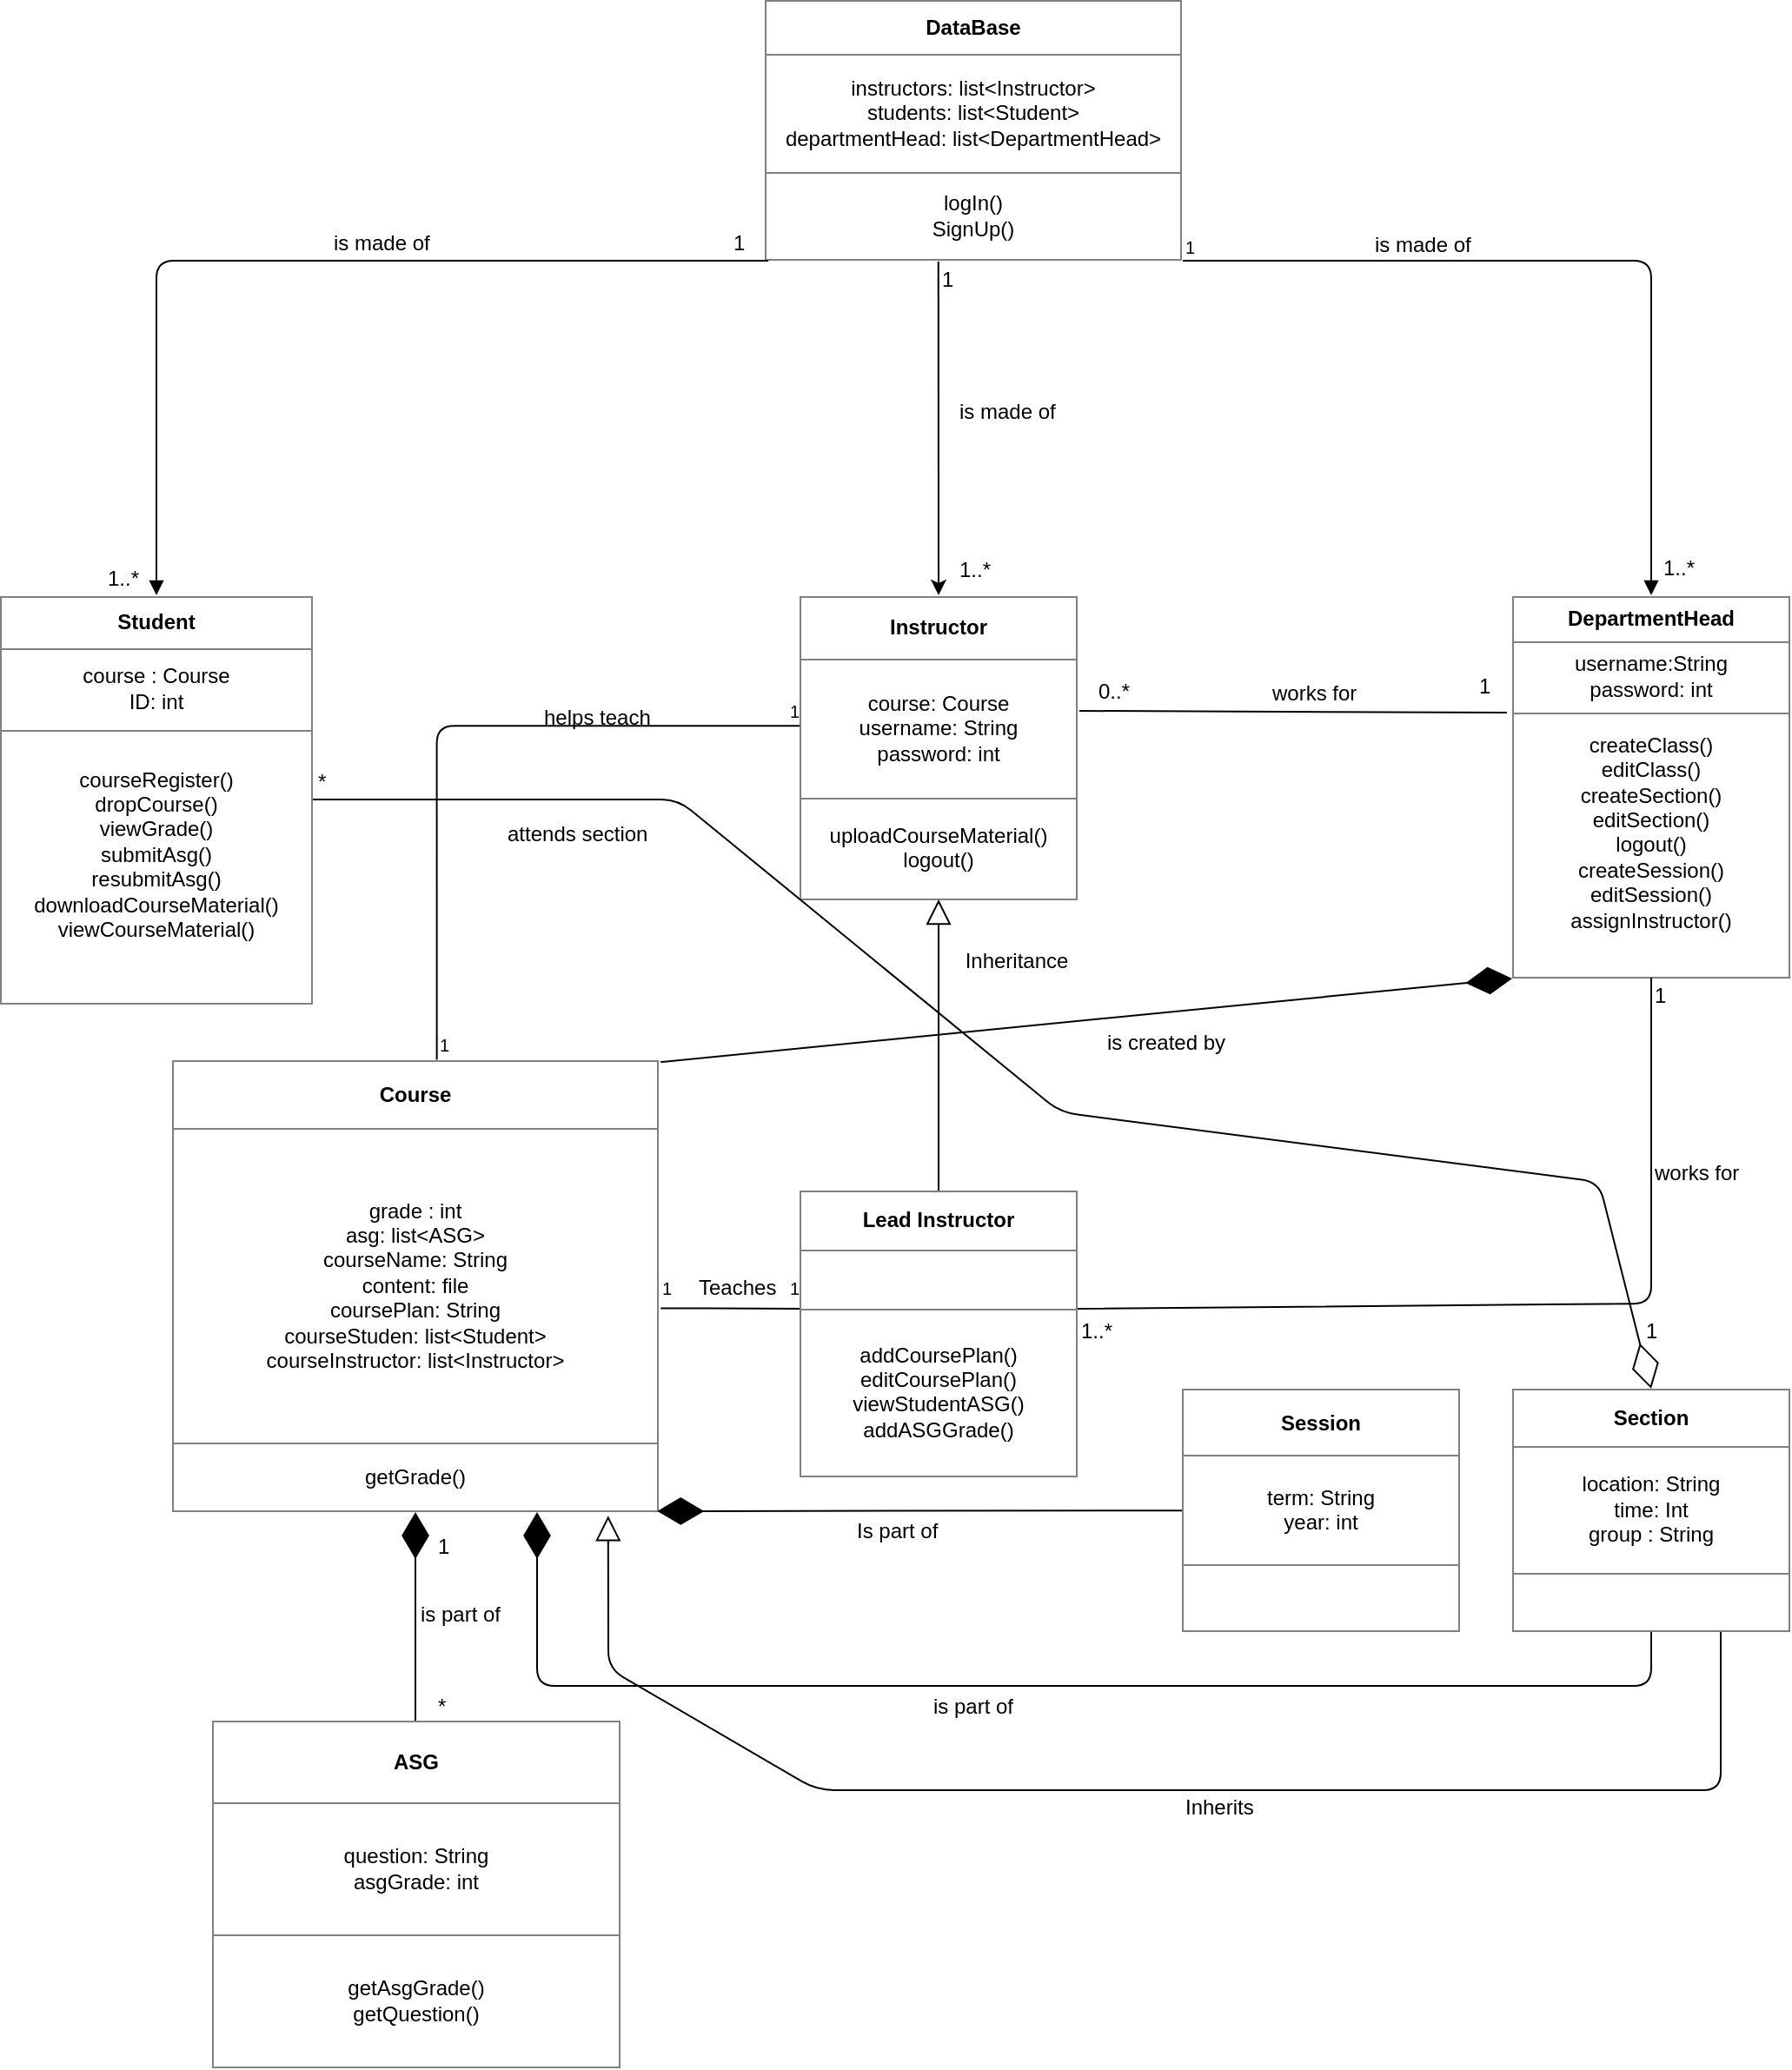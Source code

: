<mxfile version="10.3.9" type="github"><diagram id="5uwKdCJaVRyXNvjKu-MF" name="Page-1"><mxGraphModel dx="1394" dy="876" grid="1" gridSize="10" guides="1" tooltips="1" connect="1" arrows="1" fold="1" page="1" pageScale="1" pageWidth="850" pageHeight="1100" math="0" shadow="0"><root><mxCell id="0"/><mxCell id="1" parent="0"/><mxCell id="axZMl3UCXFqn_MnOmaTG-1" value="&lt;table style=&quot;width: 100% ; height: 100% ; border-collapse: collapse&quot; width=&quot;100%&quot; cellpadding=&quot;4&quot; border=&quot;1&quot;&gt;&lt;tbody&gt;&lt;tr&gt;&lt;th align=&quot;center&quot;&gt;DepartmentHead&lt;br&gt;&lt;/th&gt;&lt;/tr&gt;&lt;tr&gt;&lt;td align=&quot;center&quot;&gt;username:String&lt;br&gt;password: int &lt;br&gt;&lt;/td&gt;&lt;/tr&gt;&lt;tr&gt;&lt;td align=&quot;center&quot;&gt;createClass()&lt;br&gt;editClass()&lt;br&gt;createSection()&lt;br&gt;editSection()&lt;br&gt;logout()&lt;br&gt;createSession()&lt;br&gt;editSession()&lt;br&gt;assignInstructor()&lt;br&gt;&lt;br&gt;&lt;/td&gt;&lt;/tr&gt;&lt;/tbody&gt;&lt;/table&gt;" style="text;html=1;strokeColor=none;fillColor=none;overflow=fill;" parent="1" vertex="1"><mxGeometry x="1040" y="472.5" width="160" height="220" as="geometry"/></mxCell><mxCell id="axZMl3UCXFqn_MnOmaTG-2" value="&lt;table style=&quot;width: 100% ; height: 100% ; border-collapse: collapse&quot; width=&quot;100%&quot; cellpadding=&quot;4&quot; border=&quot;1&quot;&gt;&lt;tbody&gt;&lt;tr&gt;&lt;th align=&quot;center&quot;&gt;Instructor&lt;br&gt;&lt;/th&gt;&lt;/tr&gt;&lt;tr&gt;&lt;td align=&quot;center&quot;&gt;course: Course&lt;br&gt;username: String&lt;br&gt;password: int&lt;br&gt;&lt;/td&gt;&lt;/tr&gt;&lt;tr&gt;&lt;td align=&quot;center&quot;&gt;uploadCourseMaterial()&lt;br&gt;logout()&lt;br&gt;&lt;/td&gt;&lt;/tr&gt;&lt;/tbody&gt;&lt;/table&gt;" style="text;html=1;strokeColor=none;fillColor=none;overflow=fill;" parent="1" vertex="1"><mxGeometry x="630" y="472.5" width="160" height="175" as="geometry"/></mxCell><mxCell id="axZMl3UCXFqn_MnOmaTG-3" value="&lt;table style=&quot;width: 100% ; height: 100% ; border-collapse: collapse&quot; width=&quot;100%&quot; cellpadding=&quot;4&quot; border=&quot;1&quot;&gt;&lt;tbody&gt;&lt;tr&gt;&lt;th align=&quot;center&quot;&gt;Lead Instructor&lt;br&gt;&lt;/th&gt;&lt;/tr&gt;&lt;tr&gt;&lt;td align=&quot;center&quot;&gt;&lt;br&gt;&lt;/td&gt;&lt;/tr&gt;&lt;tr&gt;&lt;td align=&quot;center&quot;&gt;addCoursePlan()&lt;br&gt;editCoursePlan()&lt;br&gt;viewStudentASG()&lt;br&gt;addASGGrade()&lt;br&gt;&lt;/td&gt;&lt;/tr&gt;&lt;/tbody&gt;&lt;/table&gt;" style="text;html=1;strokeColor=none;fillColor=none;overflow=fill;" parent="1" vertex="1"><mxGeometry x="630" y="815" width="160" height="165" as="geometry"/></mxCell><mxCell id="axZMl3UCXFqn_MnOmaTG-4" value="&lt;table style=&quot;width: 100% ; height: 100% ; border-collapse: collapse&quot; width=&quot;100%&quot; cellpadding=&quot;4&quot; border=&quot;1&quot;&gt;&lt;tbody&gt;&lt;tr&gt;&lt;th align=&quot;center&quot;&gt;Student&lt;br&gt;&lt;/th&gt;&lt;/tr&gt;&lt;tr&gt;&lt;td align=&quot;center&quot;&gt;course : Course&lt;br&gt;ID: int&lt;br&gt;&lt;/td&gt;&lt;/tr&gt;&lt;tr&gt;&lt;td align=&quot;center&quot;&gt;courseRegister()&lt;br&gt;dropCourse()&lt;br&gt;viewGrade()&lt;br&gt;submitAsg()&lt;br&gt;resubmitAsg()&lt;br&gt;downloadCourseMaterial()&lt;br&gt;viewCourseMaterial()&lt;br&gt;&lt;br&gt;&lt;/td&gt;&lt;/tr&gt;&lt;/tbody&gt;&lt;/table&gt;" style="text;html=1;strokeColor=none;fillColor=none;overflow=fill;" parent="1" vertex="1"><mxGeometry x="170" y="472.5" width="180" height="235" as="geometry"/></mxCell><mxCell id="axZMl3UCXFqn_MnOmaTG-5" value="&lt;table style=&quot;width: 100% ; height: 100% ; border-collapse: collapse&quot; width=&quot;100%&quot; cellpadding=&quot;4&quot; border=&quot;1&quot;&gt;&lt;tbody&gt;&lt;tr&gt;&lt;th align=&quot;center&quot;&gt;Course&lt;/th&gt;&lt;/tr&gt;&lt;tr&gt;&lt;td align=&quot;center&quot;&gt;grade : int&lt;br&gt;asg: list&amp;lt;ASG&amp;gt;&lt;br&gt;courseName: String&lt;br&gt;content: file&lt;br&gt;coursePlan: String&lt;br&gt;courseStuden: list&amp;lt;Student&amp;gt;&lt;br&gt;courseInstructor: list&amp;lt;Instructor&amp;gt;&lt;br&gt;&lt;/td&gt;&lt;/tr&gt;&lt;tr&gt;&lt;td align=&quot;center&quot;&gt;getGrade()&lt;/td&gt;&lt;/tr&gt;&lt;/tbody&gt;&lt;/table&gt;" style="text;html=1;strokeColor=none;fillColor=none;overflow=fill;" parent="1" vertex="1"><mxGeometry x="269" y="740" width="280" height="260" as="geometry"/></mxCell><mxCell id="axZMl3UCXFqn_MnOmaTG-6" value="&lt;table style=&quot;width: 100% ; height: 100% ; border-collapse: collapse&quot; width=&quot;100%&quot; cellpadding=&quot;4&quot; border=&quot;1&quot;&gt;&lt;tbody&gt;&lt;tr&gt;&lt;th align=&quot;center&quot;&gt;ASG&lt;/th&gt;&lt;/tr&gt;&lt;tr&gt;&lt;td align=&quot;center&quot;&gt;question: String&lt;br&gt;asgGrade: int&lt;br&gt;&lt;/td&gt;&lt;/tr&gt;&lt;tr&gt;&lt;td align=&quot;center&quot;&gt;getAsgGrade()&lt;br&gt;getQuestion()&lt;br&gt;&lt;/td&gt;&lt;/tr&gt;&lt;/tbody&gt;&lt;/table&gt;" style="text;html=1;strokeColor=none;fillColor=none;overflow=fill;" parent="1" vertex="1"><mxGeometry x="291.5" y="1120" width="235" height="200" as="geometry"/></mxCell><mxCell id="axZMl3UCXFqn_MnOmaTG-7" value="&lt;table style=&quot;width: 100% ; height: 100% ; border-collapse: collapse&quot; width=&quot;100%&quot; cellpadding=&quot;4&quot; border=&quot;1&quot;&gt;&lt;tbody&gt;&lt;tr&gt;&lt;th align=&quot;center&quot;&gt;DataBase&lt;/th&gt;&lt;/tr&gt;&lt;tr&gt;&lt;td align=&quot;center&quot;&gt;instructors: list&amp;lt;Instructor&amp;gt;&lt;br&gt;students: list&amp;lt;Student&amp;gt;&lt;br&gt;departmentHead: list&amp;lt;DepartmentHead&amp;gt;&lt;br&gt;&lt;/td&gt;&lt;/tr&gt;&lt;tr&gt;&lt;td align=&quot;center&quot;&gt;logIn()&lt;br&gt;SignUp()&lt;br&gt;&lt;/td&gt;&lt;/tr&gt;&lt;/tbody&gt;&lt;/table&gt;" style="text;html=1;strokeColor=none;fillColor=none;overflow=fill;" parent="1" vertex="1"><mxGeometry x="610" y="130" width="240" height="150" as="geometry"/></mxCell><mxCell id="axZMl3UCXFqn_MnOmaTG-8" value="" style="edgeStyle=none;html=1;endArrow=block;endFill=0;endSize=12;verticalAlign=bottom;entryX=0.5;entryY=1;entryDx=0;entryDy=0;exitX=0.5;exitY=0;exitDx=0;exitDy=0;" parent="1" source="axZMl3UCXFqn_MnOmaTG-3" target="axZMl3UCXFqn_MnOmaTG-2" edge="1"><mxGeometry width="160" relative="1" as="geometry"><mxPoint x="700" y="690" as="sourcePoint"/><mxPoint x="700" y="625" as="targetPoint"/></mxGeometry></mxCell><mxCell id="axZMl3UCXFqn_MnOmaTG-9" value="Inheritance" style="text;html=1;strokeColor=none;fillColor=none;align=center;verticalAlign=middle;whiteSpace=wrap;rounded=0;" parent="1" vertex="1"><mxGeometry x="710" y="672.5" width="90" height="20" as="geometry"/></mxCell><mxCell id="axZMl3UCXFqn_MnOmaTG-10" value="" style="endArrow=diamondThin;endFill=1;endSize=24;html=1;exitX=0.5;exitY=0;exitDx=0;exitDy=0;entryX=0.5;entryY=1;entryDx=0;entryDy=0;" parent="1" source="axZMl3UCXFqn_MnOmaTG-6" target="axZMl3UCXFqn_MnOmaTG-5" edge="1"><mxGeometry width="160" relative="1" as="geometry"><mxPoint x="260" y="1030" as="sourcePoint"/><mxPoint x="409" y="1050" as="targetPoint"/><Array as="points"/></mxGeometry></mxCell><mxCell id="axZMl3UCXFqn_MnOmaTG-11" value="" style="endArrow=none;html=1;edgeStyle=orthogonalEdgeStyle;entryX=0;entryY=0.412;entryDx=0;entryDy=0;entryPerimeter=0;exitX=1.004;exitY=0.549;exitDx=0;exitDy=0;exitPerimeter=0;" parent="1" source="axZMl3UCXFqn_MnOmaTG-5" target="axZMl3UCXFqn_MnOmaTG-3" edge="1"><mxGeometry relative="1" as="geometry"><mxPoint x="570" y="883" as="sourcePoint"/><mxPoint x="628" y="882" as="targetPoint"/><Array as="points"><mxPoint x="570" y="883"/><mxPoint x="570" y="883"/></Array></mxGeometry></mxCell><mxCell id="axZMl3UCXFqn_MnOmaTG-12" value="1" style="resizable=0;html=1;align=left;verticalAlign=bottom;labelBackgroundColor=#ffffff;fontSize=10;" parent="axZMl3UCXFqn_MnOmaTG-11" connectable="0" vertex="1"><mxGeometry x="-1" relative="1" as="geometry"><mxPoint x="-1" y="-3" as="offset"/></mxGeometry></mxCell><mxCell id="axZMl3UCXFqn_MnOmaTG-13" value="1" style="resizable=0;html=1;align=right;verticalAlign=bottom;labelBackgroundColor=#ffffff;fontSize=10;" parent="axZMl3UCXFqn_MnOmaTG-11" connectable="0" vertex="1"><mxGeometry x="1" relative="1" as="geometry"><mxPoint y="-3" as="offset"/></mxGeometry></mxCell><mxCell id="axZMl3UCXFqn_MnOmaTG-14" value="" style="endArrow=none;html=1;edgeStyle=orthogonalEdgeStyle;entryX=0;entryY=0.429;entryDx=0;entryDy=0;entryPerimeter=0;exitX=0.544;exitY=-0.001;exitDx=0;exitDy=0;exitPerimeter=0;" parent="1" source="axZMl3UCXFqn_MnOmaTG-5" target="axZMl3UCXFqn_MnOmaTG-2" edge="1"><mxGeometry relative="1" as="geometry"><mxPoint x="421" y="710" as="sourcePoint"/><mxPoint x="560" y="550" as="targetPoint"/><Array as="points"><mxPoint x="421" y="740"/><mxPoint x="421" y="548"/></Array></mxGeometry></mxCell><mxCell id="axZMl3UCXFqn_MnOmaTG-15" value="1" style="resizable=0;html=1;align=left;verticalAlign=bottom;labelBackgroundColor=#ffffff;fontSize=10;" parent="axZMl3UCXFqn_MnOmaTG-14" connectable="0" vertex="1"><mxGeometry x="-1" relative="1" as="geometry"/></mxCell><mxCell id="axZMl3UCXFqn_MnOmaTG-16" value="1" style="resizable=0;html=1;align=right;verticalAlign=bottom;labelBackgroundColor=#ffffff;fontSize=10;" parent="axZMl3UCXFqn_MnOmaTG-14" connectable="0" vertex="1"><mxGeometry x="1" relative="1" as="geometry"/></mxCell><mxCell id="axZMl3UCXFqn_MnOmaTG-17" value="" style="endArrow=diamondThin;endFill=0;endSize=24;html=1;entryX=0.5;entryY=0;entryDx=0;entryDy=0;exitX=1;exitY=0.5;exitDx=0;exitDy=0;" parent="1" source="axZMl3UCXFqn_MnOmaTG-4" target="axZMl3UCXFqn_MnOmaTG-54" edge="1"><mxGeometry width="160" relative="1" as="geometry"><mxPoint x="200" y="1340" as="sourcePoint"/><mxPoint x="40" y="1340" as="targetPoint"/><Array as="points"><mxPoint x="560" y="590"/><mxPoint x="780" y="770"/><mxPoint x="1090" y="810"/></Array></mxGeometry></mxCell><mxCell id="axZMl3UCXFqn_MnOmaTG-18" value="" style="endArrow=block;endFill=1;html=1;edgeStyle=orthogonalEdgeStyle;align=left;verticalAlign=top;entryX=0.5;entryY=0;entryDx=0;entryDy=0;" parent="1" target="axZMl3UCXFqn_MnOmaTG-4" edge="1"><mxGeometry x="-1" relative="1" as="geometry"><mxPoint x="612" y="280" as="sourcePoint"/><mxPoint x="310" y="280" as="targetPoint"/><Array as="points"><mxPoint x="260" y="280"/></Array></mxGeometry></mxCell><mxCell id="axZMl3UCXFqn_MnOmaTG-19" value="" style="endArrow=block;endFill=1;html=1;edgeStyle=orthogonalEdgeStyle;align=left;verticalAlign=top;entryX=0.5;entryY=0;entryDx=0;entryDy=0;exitX=1.002;exitY=1;exitDx=0;exitDy=0;exitPerimeter=0;" parent="1" source="axZMl3UCXFqn_MnOmaTG-7" target="axZMl3UCXFqn_MnOmaTG-1" edge="1"><mxGeometry x="-1" relative="1" as="geometry"><mxPoint x="852" y="280" as="sourcePoint"/><mxPoint x="980" y="258.824" as="targetPoint"/><Array as="points"><mxPoint x="1120" y="280"/></Array></mxGeometry></mxCell><mxCell id="axZMl3UCXFqn_MnOmaTG-20" value="1" style="resizable=0;html=1;align=left;verticalAlign=bottom;labelBackgroundColor=#ffffff;fontSize=10;" parent="axZMl3UCXFqn_MnOmaTG-19" connectable="0" vertex="1"><mxGeometry x="-1" relative="1" as="geometry"/></mxCell><mxCell id="axZMl3UCXFqn_MnOmaTG-21" value="is made of" style="text;html=1;resizable=0;points=[];autosize=1;align=left;verticalAlign=top;spacingTop=-4;" parent="1" vertex="1"><mxGeometry x="360" y="260" width="80" height="20" as="geometry"/></mxCell><mxCell id="axZMl3UCXFqn_MnOmaTG-23" value="is made of" style="text;html=1;resizable=0;points=[];autosize=1;align=left;verticalAlign=top;spacingTop=-4;" parent="1" vertex="1"><mxGeometry x="959" y="261" width="70" height="20" as="geometry"/></mxCell><mxCell id="axZMl3UCXFqn_MnOmaTG-24" value="is made of" style="text;html=1;resizable=0;points=[];autosize=1;align=left;verticalAlign=top;spacingTop=-4;" parent="1" vertex="1"><mxGeometry x="720" y="357" width="70" height="20" as="geometry"/></mxCell><mxCell id="axZMl3UCXFqn_MnOmaTG-25" value="" style="endArrow=none;html=1;entryX=-0.019;entryY=0.307;entryDx=0;entryDy=0;entryPerimeter=0;exitX=1.006;exitY=0.38;exitDx=0;exitDy=0;exitPerimeter=0;" parent="1" source="axZMl3UCXFqn_MnOmaTG-2" target="axZMl3UCXFqn_MnOmaTG-1" edge="1"><mxGeometry width="50" height="50" relative="1" as="geometry"><mxPoint x="870" y="667.5" as="sourcePoint"/><mxPoint x="970" y="497.5" as="targetPoint"/></mxGeometry></mxCell><mxCell id="axZMl3UCXFqn_MnOmaTG-26" value="1" style="text;html=1;resizable=0;points=[];autosize=1;align=left;verticalAlign=top;spacingTop=-4;" parent="1" vertex="1"><mxGeometry x="1019" y="515" width="20" height="20" as="geometry"/></mxCell><mxCell id="axZMl3UCXFqn_MnOmaTG-27" value="0..*" style="text;html=1;resizable=0;points=[];autosize=1;align=left;verticalAlign=top;spacingTop=-4;" parent="1" vertex="1"><mxGeometry x="800" y="518" width="30" height="20" as="geometry"/></mxCell><mxCell id="axZMl3UCXFqn_MnOmaTG-28" value="" style="endArrow=diamondThin;endFill=1;endSize=24;html=1;entryX=0;entryY=1.002;entryDx=0;entryDy=0;entryPerimeter=0;exitX=1.004;exitY=0.004;exitDx=0;exitDy=0;exitPerimeter=0;" parent="1" source="axZMl3UCXFqn_MnOmaTG-5" target="axZMl3UCXFqn_MnOmaTG-1" edge="1"><mxGeometry width="160" relative="1" as="geometry"><mxPoint x="789" y="706.5" as="sourcePoint"/><mxPoint x="949" y="706.5" as="targetPoint"/></mxGeometry></mxCell><mxCell id="axZMl3UCXFqn_MnOmaTG-29" value="" style="endArrow=none;html=1;entryX=0.5;entryY=1;entryDx=0;entryDy=0;exitX=1;exitY=0.412;exitDx=0;exitDy=0;exitPerimeter=0;" parent="1" source="axZMl3UCXFqn_MnOmaTG-3" target="axZMl3UCXFqn_MnOmaTG-1" edge="1"><mxGeometry width="50" height="50" relative="1" as="geometry"><mxPoint x="790" y="880" as="sourcePoint"/><mxPoint x="840" y="840" as="targetPoint"/><Array as="points"><mxPoint x="1120" y="880"/></Array></mxGeometry></mxCell><mxCell id="axZMl3UCXFqn_MnOmaTG-30" value="1" style="text;html=1;resizable=0;points=[];autosize=1;align=left;verticalAlign=top;spacingTop=-4;" parent="1" vertex="1"><mxGeometry x="1120" y="692.5" width="20" height="20" as="geometry"/></mxCell><mxCell id="axZMl3UCXFqn_MnOmaTG-31" value="1..*" style="text;html=1;resizable=0;points=[];autosize=1;align=left;verticalAlign=top;spacingTop=-4;" parent="1" vertex="1"><mxGeometry x="790" y="886" width="30" height="20" as="geometry"/></mxCell><mxCell id="axZMl3UCXFqn_MnOmaTG-32" value="is part of " style="text;html=1;resizable=0;points=[];autosize=1;align=left;verticalAlign=top;spacingTop=-4;" parent="1" vertex="1"><mxGeometry x="410" y="1049" width="60" height="20" as="geometry"/></mxCell><mxCell id="axZMl3UCXFqn_MnOmaTG-33" value="1" style="text;html=1;resizable=0;points=[];autosize=1;align=left;verticalAlign=top;spacingTop=-4;" parent="1" vertex="1"><mxGeometry x="420" y="1010" width="20" height="20" as="geometry"/></mxCell><mxCell id="axZMl3UCXFqn_MnOmaTG-34" value="*" style="text;html=1;resizable=0;points=[];autosize=1;align=left;verticalAlign=top;spacingTop=-4;" parent="1" vertex="1"><mxGeometry x="420" y="1102" width="20" height="20" as="geometry"/></mxCell><mxCell id="axZMl3UCXFqn_MnOmaTG-35" value="*" style="text;html=1;resizable=0;points=[];autosize=1;align=left;verticalAlign=top;spacingTop=-4;" parent="1" vertex="1"><mxGeometry x="351" y="570" width="20" height="20" as="geometry"/></mxCell><mxCell id="axZMl3UCXFqn_MnOmaTG-36" value="1" style="text;html=1;resizable=0;points=[];autosize=1;align=left;verticalAlign=top;spacingTop=-4;" parent="1" vertex="1"><mxGeometry x="1115" y="886" width="20" height="20" as="geometry"/></mxCell><mxCell id="axZMl3UCXFqn_MnOmaTG-37" value="1" style="text;html=1;resizable=0;points=[];autosize=1;align=left;verticalAlign=top;spacingTop=-4;" parent="1" vertex="1"><mxGeometry x="589.5" y="260" width="20" height="20" as="geometry"/></mxCell><mxCell id="axZMl3UCXFqn_MnOmaTG-38" value="1" style="text;html=1;resizable=0;points=[];autosize=1;align=left;verticalAlign=top;spacingTop=-4;" parent="1" vertex="1"><mxGeometry x="710" y="281" width="20" height="20" as="geometry"/></mxCell><mxCell id="axZMl3UCXFqn_MnOmaTG-39" value="1..*" style="text;html=1;resizable=0;points=[];autosize=1;align=left;verticalAlign=top;spacingTop=-4;" parent="1" vertex="1"><mxGeometry x="230" y="452.5" width="30" height="20" as="geometry"/></mxCell><mxCell id="axZMl3UCXFqn_MnOmaTG-40" value="1..*" style="text;html=1;resizable=0;points=[];autosize=1;align=left;verticalAlign=top;spacingTop=-4;" parent="1" vertex="1"><mxGeometry x="720" y="448" width="30" height="20" as="geometry"/></mxCell><mxCell id="axZMl3UCXFqn_MnOmaTG-41" value="1..*" style="text;html=1;resizable=0;points=[];autosize=1;align=left;verticalAlign=top;spacingTop=-4;" parent="1" vertex="1"><mxGeometry x="1125" y="447" width="30" height="20" as="geometry"/></mxCell><mxCell id="axZMl3UCXFqn_MnOmaTG-42" value="attends section" style="text;html=1;resizable=0;points=[];autosize=1;align=left;verticalAlign=top;spacingTop=-4;" parent="1" vertex="1"><mxGeometry x="460" y="600" width="100" height="20" as="geometry"/></mxCell><mxCell id="axZMl3UCXFqn_MnOmaTG-52" value="&lt;table style=&quot;width: 100% ; height: 100% ; border-collapse: collapse&quot; width=&quot;100%&quot; cellpadding=&quot;4&quot; border=&quot;1&quot;&gt;&lt;tbody&gt;&lt;tr&gt;&lt;th align=&quot;center&quot;&gt;Session&lt;br&gt;&lt;/th&gt;&lt;/tr&gt;&lt;tr&gt;&lt;td align=&quot;center&quot;&gt;term: String&lt;br&gt;year: int&lt;br&gt;&lt;/td&gt;&lt;/tr&gt;&lt;tr&gt;&lt;td align=&quot;center&quot;&gt;&lt;br&gt;&lt;/td&gt;&lt;/tr&gt;&lt;/tbody&gt;&lt;/table&gt;" style="text;html=1;strokeColor=none;fillColor=none;overflow=fill;" parent="1" vertex="1"><mxGeometry x="850" y="929.071" width="160" height="140" as="geometry"/></mxCell><mxCell id="axZMl3UCXFqn_MnOmaTG-54" value="&lt;table style=&quot;width: 100% ; height: 100% ; border-collapse: collapse&quot; width=&quot;100%&quot; cellpadding=&quot;4&quot; border=&quot;1&quot;&gt;&lt;tbody&gt;&lt;tr&gt;&lt;th align=&quot;center&quot;&gt;Section&lt;/th&gt;&lt;/tr&gt;&lt;tr&gt;&lt;td align=&quot;center&quot;&gt;location: String&lt;br&gt;time: Int&lt;br&gt;group : String&lt;br&gt;&lt;/td&gt;&lt;/tr&gt;&lt;tr&gt;&lt;td align=&quot;center&quot;&gt;&lt;br&gt;&lt;/td&gt;&lt;/tr&gt;&lt;/tbody&gt;&lt;/table&gt;" style="text;html=1;strokeColor=none;fillColor=none;overflow=fill;" parent="1" vertex="1"><mxGeometry x="1040" y="929" width="160" height="140" as="geometry"/></mxCell><mxCell id="axZMl3UCXFqn_MnOmaTG-55" value="" style="endArrow=diamondThin;endFill=1;endSize=24;html=1;entryX=0.997;entryY=0.998;entryDx=0;entryDy=0;entryPerimeter=0;exitX=0;exitY=0.5;exitDx=0;exitDy=0;" parent="1" source="axZMl3UCXFqn_MnOmaTG-52" target="axZMl3UCXFqn_MnOmaTG-5" edge="1"><mxGeometry width="160" relative="1" as="geometry"><mxPoint x="815" y="872.5" as="sourcePoint"/><mxPoint x="1305.286" y="823.929" as="targetPoint"/></mxGeometry></mxCell><mxCell id="axZMl3UCXFqn_MnOmaTG-56" value="" style="endArrow=diamondThin;endFill=1;endSize=24;html=1;exitX=0.5;exitY=1;exitDx=0;exitDy=0;entryX=0.75;entryY=1;entryDx=0;entryDy=0;" parent="1" source="axZMl3UCXFqn_MnOmaTG-54" target="axZMl3UCXFqn_MnOmaTG-5" edge="1"><mxGeometry width="160" relative="1" as="geometry"><mxPoint x="1104.5" y="925.5" as="sourcePoint"/><mxPoint x="480" y="1001" as="targetPoint"/><Array as="points"><mxPoint x="1120" y="1100"/><mxPoint x="479" y="1100"/></Array></mxGeometry></mxCell><mxCell id="axZMl3UCXFqn_MnOmaTG-58" value="Teaches" style="text;html=1;resizable=0;points=[];autosize=1;align=left;verticalAlign=top;spacingTop=-4;" parent="1" vertex="1"><mxGeometry x="569.5" y="861" width="60" height="20" as="geometry"/></mxCell><mxCell id="axZMl3UCXFqn_MnOmaTG-59" value="Is part of" style="text;html=1;resizable=0;points=[];autosize=1;align=left;verticalAlign=top;spacingTop=-4;" parent="1" vertex="1"><mxGeometry x="661" y="1001" width="60" height="20" as="geometry"/></mxCell><mxCell id="axZMl3UCXFqn_MnOmaTG-60" value="is part of " style="text;html=1;resizable=0;points=[];autosize=1;align=left;verticalAlign=top;spacingTop=-4;" parent="1" vertex="1"><mxGeometry x="705" y="1102" width="60" height="20" as="geometry"/></mxCell><mxCell id="axZMl3UCXFqn_MnOmaTG-61" value="helps teach" style="text;html=1;resizable=0;points=[];autosize=1;align=left;verticalAlign=top;spacingTop=-4;" parent="1" vertex="1"><mxGeometry x="481" y="533" width="80" height="20" as="geometry"/></mxCell><mxCell id="axZMl3UCXFqn_MnOmaTG-62" value="works for" style="text;html=1;resizable=0;points=[];autosize=1;align=left;verticalAlign=top;spacingTop=-4;" parent="1" vertex="1"><mxGeometry x="1120" y="795" width="60" height="20" as="geometry"/></mxCell><mxCell id="axZMl3UCXFqn_MnOmaTG-63" value="works for" style="text;html=1;resizable=0;points=[];autosize=1;align=left;verticalAlign=top;spacingTop=-4;" parent="1" vertex="1"><mxGeometry x="900" y="519" width="60" height="20" as="geometry"/></mxCell><mxCell id="axZMl3UCXFqn_MnOmaTG-66" value="is created by" style="text;html=1;resizable=0;points=[];autosize=1;align=left;verticalAlign=top;spacingTop=-4;" parent="1" vertex="1"><mxGeometry x="805" y="720" width="80" height="20" as="geometry"/></mxCell><mxCell id="SlxJ9Rdr3szNE_TpSm4G-1" value="" style="edgeStyle=none;html=1;endArrow=block;endFill=0;endSize=12;verticalAlign=bottom;entryX=0.896;entryY=1.008;entryDx=0;entryDy=0;entryPerimeter=0;exitX=0.75;exitY=1;exitDx=0;exitDy=0;" parent="1" source="axZMl3UCXFqn_MnOmaTG-54" target="axZMl3UCXFqn_MnOmaTG-5" edge="1"><mxGeometry width="160" relative="1" as="geometry"><mxPoint x="1130" y="1072" as="sourcePoint"/><mxPoint x="710" y="1153" as="targetPoint"/><Array as="points"><mxPoint x="1160" y="1160"/><mxPoint x="640" y="1160"/><mxPoint x="520" y="1090"/></Array></mxGeometry></mxCell><mxCell id="SlxJ9Rdr3szNE_TpSm4G-2" value="Inherits " style="text;html=1;resizable=0;points=[];autosize=1;align=left;verticalAlign=top;spacingTop=-4;" parent="1" vertex="1"><mxGeometry x="850" y="1160" width="60" height="20" as="geometry"/></mxCell><mxCell id="SlxJ9Rdr3szNE_TpSm4G-3" value="" style="endArrow=classic;html=1;entryX=0.5;entryY=0;entryDx=0;entryDy=0;exitX=-0.006;exitY=-0.023;exitDx=0;exitDy=0;exitPerimeter=0;" parent="1" source="axZMl3UCXFqn_MnOmaTG-38" target="axZMl3UCXFqn_MnOmaTG-2" edge="1"><mxGeometry width="50" height="50" relative="1" as="geometry"><mxPoint x="630" y="437.5" as="sourcePoint"/><mxPoint x="580" y="487.5" as="targetPoint"/></mxGeometry></mxCell></root></mxGraphModel></diagram></mxfile>